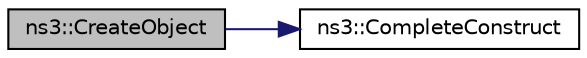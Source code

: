 digraph "ns3::CreateObject"
{
 // LATEX_PDF_SIZE
  edge [fontname="Helvetica",fontsize="10",labelfontname="Helvetica",labelfontsize="10"];
  node [fontname="Helvetica",fontsize="10",shape=record];
  rankdir="LR";
  Node1 [label="ns3::CreateObject",height=0.2,width=0.4,color="black", fillcolor="grey75", style="filled", fontcolor="black",tooltip="Create an object by type, with varying number of constructor parameters."];
  Node1 -> Node2 [color="midnightblue",fontsize="10",style="solid",fontname="Helvetica"];
  Node2 [label="ns3::CompleteConstruct",height=0.2,width=0.4,color="black", fillcolor="white", style="filled",URL="$namespacens3.html#ac691eac01671bfb90912a3ad38964197",tooltip=" "];
}
